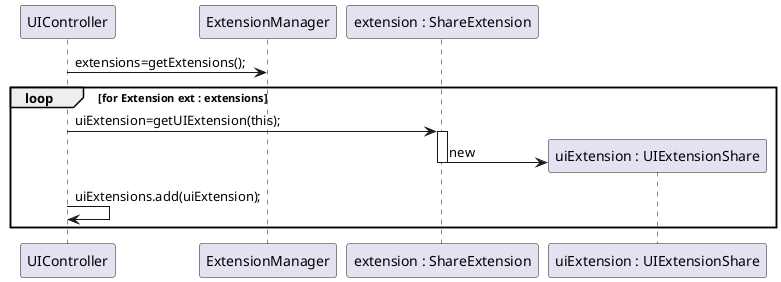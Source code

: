   @startuml doc-files/ipc_extension_image3.png
  participant UIController as UIC
  participant ExtensionManager as ExtM
  participant "extension : ShareExtension" as EExample
  participant "uiExtension : UIExtensionShare" as UIExt
  UIC -> ExtM : extensions=getExtensions();
  loop for Extension ext : extensions
  	UIC -> EExample : uiExtension=getUIExtension(this);
  	activate EExample
  	create UIExt
  	EExample -> UIExt : new
  	deactivate EExample
  	UIC -> UIC : uiExtensions.add(uiExtension);
  end
  @enduml
